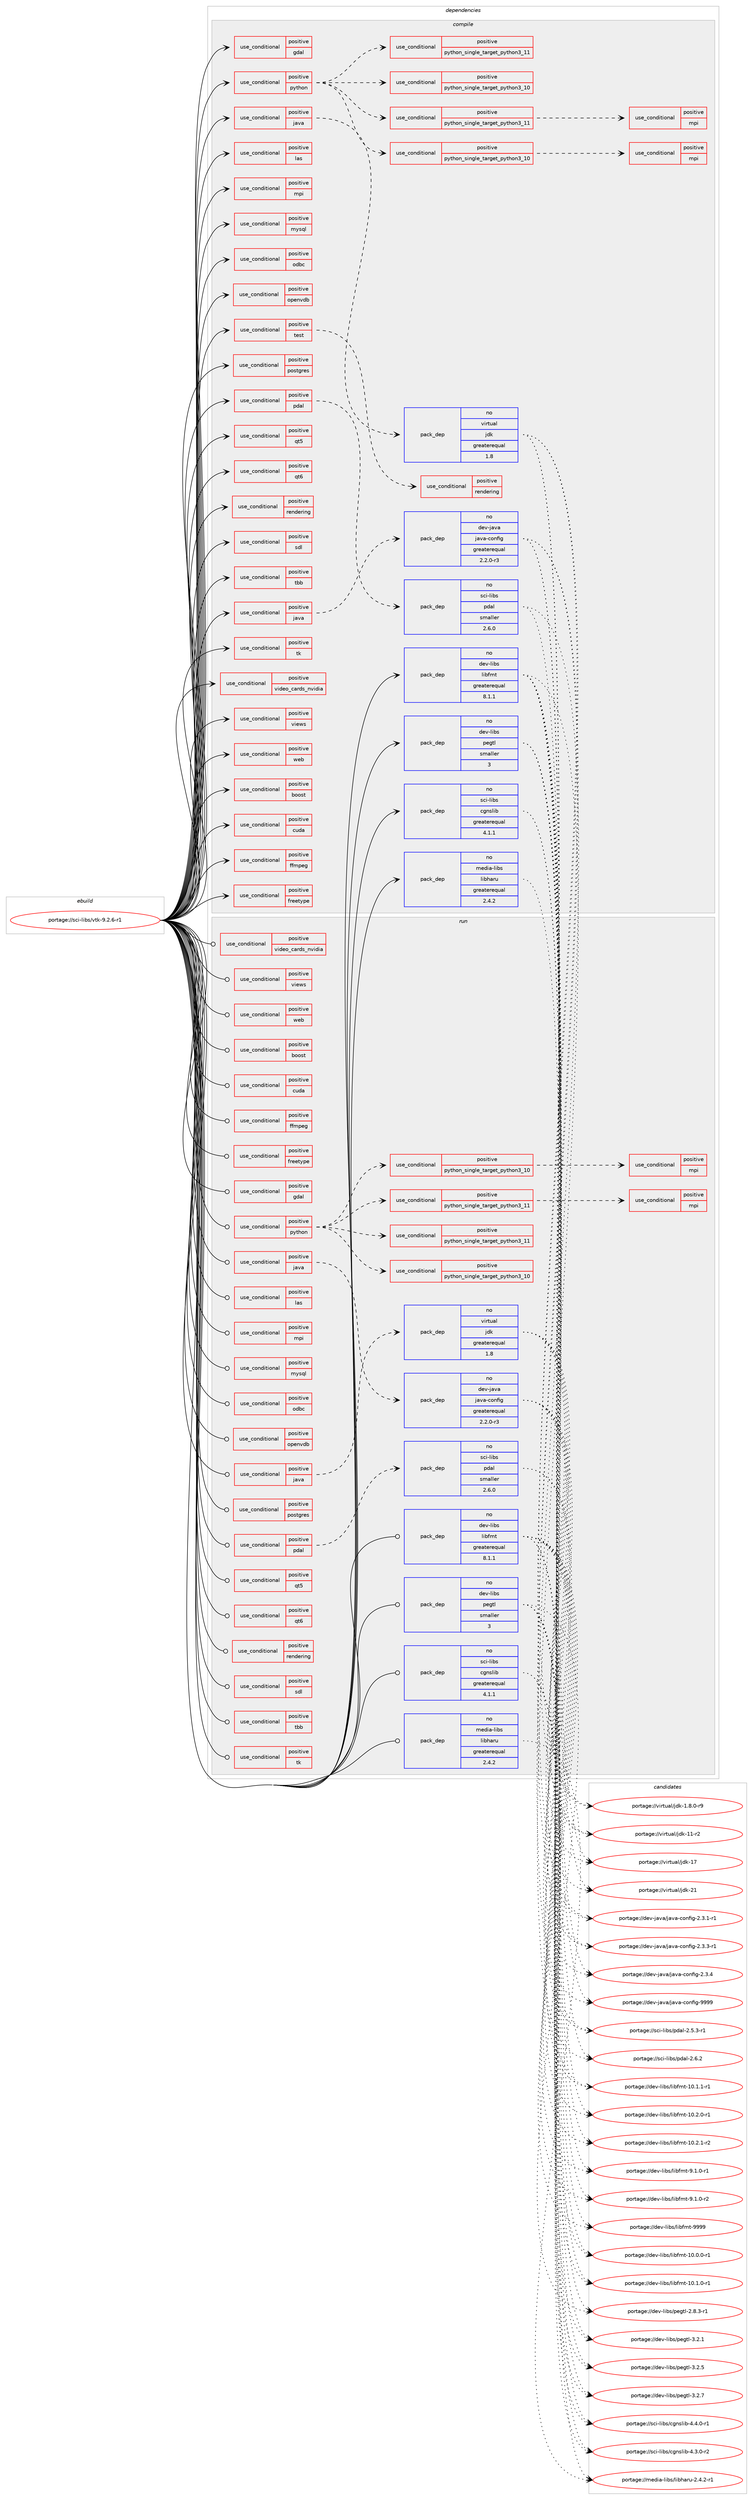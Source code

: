 digraph prolog {

# *************
# Graph options
# *************

newrank=true;
concentrate=true;
compound=true;
graph [rankdir=LR,fontname=Helvetica,fontsize=10,ranksep=1.5];#, ranksep=2.5, nodesep=0.2];
edge  [arrowhead=vee];
node  [fontname=Helvetica,fontsize=10];

# **********
# The ebuild
# **********

subgraph cluster_leftcol {
color=gray;
rank=same;
label=<<i>ebuild</i>>;
id [label="portage://sci-libs/vtk-9.2.6-r1", color=red, width=4, href="../sci-libs/vtk-9.2.6-r1.svg"];
}

# ****************
# The dependencies
# ****************

subgraph cluster_midcol {
color=gray;
label=<<i>dependencies</i>>;
subgraph cluster_compile {
fillcolor="#eeeeee";
style=filled;
label=<<i>compile</i>>;
subgraph cond105152 {
dependency203307 [label=<<TABLE BORDER="0" CELLBORDER="1" CELLSPACING="0" CELLPADDING="4"><TR><TD ROWSPAN="3" CELLPADDING="10">use_conditional</TD></TR><TR><TD>positive</TD></TR><TR><TD>boost</TD></TR></TABLE>>, shape=none, color=red];
# *** BEGIN UNKNOWN DEPENDENCY TYPE (TODO) ***
# dependency203307 -> package_dependency(portage://sci-libs/vtk-9.2.6-r1,install,no,dev-libs,boost,none,[,,],any_same_slot,[use(optenable(mpi),none)])
# *** END UNKNOWN DEPENDENCY TYPE (TODO) ***

}
id:e -> dependency203307:w [weight=20,style="solid",arrowhead="vee"];
subgraph cond105153 {
dependency203308 [label=<<TABLE BORDER="0" CELLBORDER="1" CELLSPACING="0" CELLPADDING="4"><TR><TD ROWSPAN="3" CELLPADDING="10">use_conditional</TD></TR><TR><TD>positive</TD></TR><TR><TD>cuda</TD></TR></TABLE>>, shape=none, color=red];
# *** BEGIN UNKNOWN DEPENDENCY TYPE (TODO) ***
# dependency203308 -> package_dependency(portage://sci-libs/vtk-9.2.6-r1,install,no,dev-util,nvidia-cuda-toolkit,none,[,,],any_same_slot,[])
# *** END UNKNOWN DEPENDENCY TYPE (TODO) ***

}
id:e -> dependency203308:w [weight=20,style="solid",arrowhead="vee"];
subgraph cond105154 {
dependency203309 [label=<<TABLE BORDER="0" CELLBORDER="1" CELLSPACING="0" CELLPADDING="4"><TR><TD ROWSPAN="3" CELLPADDING="10">use_conditional</TD></TR><TR><TD>positive</TD></TR><TR><TD>ffmpeg</TD></TR></TABLE>>, shape=none, color=red];
# *** BEGIN UNKNOWN DEPENDENCY TYPE (TODO) ***
# dependency203309 -> package_dependency(portage://sci-libs/vtk-9.2.6-r1,install,no,media-video,ffmpeg,none,[,,],any_same_slot,[])
# *** END UNKNOWN DEPENDENCY TYPE (TODO) ***

}
id:e -> dependency203309:w [weight=20,style="solid",arrowhead="vee"];
subgraph cond105155 {
dependency203310 [label=<<TABLE BORDER="0" CELLBORDER="1" CELLSPACING="0" CELLPADDING="4"><TR><TD ROWSPAN="3" CELLPADDING="10">use_conditional</TD></TR><TR><TD>positive</TD></TR><TR><TD>freetype</TD></TR></TABLE>>, shape=none, color=red];
# *** BEGIN UNKNOWN DEPENDENCY TYPE (TODO) ***
# dependency203310 -> package_dependency(portage://sci-libs/vtk-9.2.6-r1,install,no,media-libs,fontconfig,none,[,,],[],[])
# *** END UNKNOWN DEPENDENCY TYPE (TODO) ***

}
id:e -> dependency203310:w [weight=20,style="solid",arrowhead="vee"];
subgraph cond105156 {
dependency203311 [label=<<TABLE BORDER="0" CELLBORDER="1" CELLSPACING="0" CELLPADDING="4"><TR><TD ROWSPAN="3" CELLPADDING="10">use_conditional</TD></TR><TR><TD>positive</TD></TR><TR><TD>gdal</TD></TR></TABLE>>, shape=none, color=red];
# *** BEGIN UNKNOWN DEPENDENCY TYPE (TODO) ***
# dependency203311 -> package_dependency(portage://sci-libs/vtk-9.2.6-r1,install,no,sci-libs,gdal,none,[,,],any_same_slot,[])
# *** END UNKNOWN DEPENDENCY TYPE (TODO) ***

}
id:e -> dependency203311:w [weight=20,style="solid",arrowhead="vee"];
subgraph cond105157 {
dependency203312 [label=<<TABLE BORDER="0" CELLBORDER="1" CELLSPACING="0" CELLPADDING="4"><TR><TD ROWSPAN="3" CELLPADDING="10">use_conditional</TD></TR><TR><TD>positive</TD></TR><TR><TD>java</TD></TR></TABLE>>, shape=none, color=red];
subgraph pack95348 {
dependency203313 [label=<<TABLE BORDER="0" CELLBORDER="1" CELLSPACING="0" CELLPADDING="4" WIDTH="220"><TR><TD ROWSPAN="6" CELLPADDING="30">pack_dep</TD></TR><TR><TD WIDTH="110">no</TD></TR><TR><TD>dev-java</TD></TR><TR><TD>java-config</TD></TR><TR><TD>greaterequal</TD></TR><TR><TD>2.2.0-r3</TD></TR></TABLE>>, shape=none, color=blue];
}
dependency203312:e -> dependency203313:w [weight=20,style="dashed",arrowhead="vee"];
}
id:e -> dependency203312:w [weight=20,style="solid",arrowhead="vee"];
subgraph cond105158 {
dependency203314 [label=<<TABLE BORDER="0" CELLBORDER="1" CELLSPACING="0" CELLPADDING="4"><TR><TD ROWSPAN="3" CELLPADDING="10">use_conditional</TD></TR><TR><TD>positive</TD></TR><TR><TD>java</TD></TR></TABLE>>, shape=none, color=red];
subgraph pack95349 {
dependency203315 [label=<<TABLE BORDER="0" CELLBORDER="1" CELLSPACING="0" CELLPADDING="4" WIDTH="220"><TR><TD ROWSPAN="6" CELLPADDING="30">pack_dep</TD></TR><TR><TD WIDTH="110">no</TD></TR><TR><TD>virtual</TD></TR><TR><TD>jdk</TD></TR><TR><TD>greaterequal</TD></TR><TR><TD>1.8</TD></TR></TABLE>>, shape=none, color=blue];
}
dependency203314:e -> dependency203315:w [weight=20,style="dashed",arrowhead="vee"];
}
id:e -> dependency203314:w [weight=20,style="solid",arrowhead="vee"];
subgraph cond105159 {
dependency203316 [label=<<TABLE BORDER="0" CELLBORDER="1" CELLSPACING="0" CELLPADDING="4"><TR><TD ROWSPAN="3" CELLPADDING="10">use_conditional</TD></TR><TR><TD>positive</TD></TR><TR><TD>las</TD></TR></TABLE>>, shape=none, color=red];
# *** BEGIN UNKNOWN DEPENDENCY TYPE (TODO) ***
# dependency203316 -> package_dependency(portage://sci-libs/vtk-9.2.6-r1,install,no,sci-geosciences,liblas,none,[,,],[],[])
# *** END UNKNOWN DEPENDENCY TYPE (TODO) ***

}
id:e -> dependency203316:w [weight=20,style="solid",arrowhead="vee"];
subgraph cond105160 {
dependency203317 [label=<<TABLE BORDER="0" CELLBORDER="1" CELLSPACING="0" CELLPADDING="4"><TR><TD ROWSPAN="3" CELLPADDING="10">use_conditional</TD></TR><TR><TD>positive</TD></TR><TR><TD>mpi</TD></TR></TABLE>>, shape=none, color=red];
# *** BEGIN UNKNOWN DEPENDENCY TYPE (TODO) ***
# dependency203317 -> package_dependency(portage://sci-libs/vtk-9.2.6-r1,install,no,virtual,mpi,none,[,,],[],[use(enable(cxx),none),use(enable(romio),none)])
# *** END UNKNOWN DEPENDENCY TYPE (TODO) ***

}
id:e -> dependency203317:w [weight=20,style="solid",arrowhead="vee"];
subgraph cond105161 {
dependency203318 [label=<<TABLE BORDER="0" CELLBORDER="1" CELLSPACING="0" CELLPADDING="4"><TR><TD ROWSPAN="3" CELLPADDING="10">use_conditional</TD></TR><TR><TD>positive</TD></TR><TR><TD>mysql</TD></TR></TABLE>>, shape=none, color=red];
# *** BEGIN UNKNOWN DEPENDENCY TYPE (TODO) ***
# dependency203318 -> package_dependency(portage://sci-libs/vtk-9.2.6-r1,install,no,dev-db,mariadb-connector-c,none,[,,],[],[])
# *** END UNKNOWN DEPENDENCY TYPE (TODO) ***

}
id:e -> dependency203318:w [weight=20,style="solid",arrowhead="vee"];
subgraph cond105162 {
dependency203319 [label=<<TABLE BORDER="0" CELLBORDER="1" CELLSPACING="0" CELLPADDING="4"><TR><TD ROWSPAN="3" CELLPADDING="10">use_conditional</TD></TR><TR><TD>positive</TD></TR><TR><TD>odbc</TD></TR></TABLE>>, shape=none, color=red];
# *** BEGIN UNKNOWN DEPENDENCY TYPE (TODO) ***
# dependency203319 -> package_dependency(portage://sci-libs/vtk-9.2.6-r1,install,no,dev-db,unixODBC,none,[,,],[],[])
# *** END UNKNOWN DEPENDENCY TYPE (TODO) ***

}
id:e -> dependency203319:w [weight=20,style="solid",arrowhead="vee"];
subgraph cond105163 {
dependency203320 [label=<<TABLE BORDER="0" CELLBORDER="1" CELLSPACING="0" CELLPADDING="4"><TR><TD ROWSPAN="3" CELLPADDING="10">use_conditional</TD></TR><TR><TD>positive</TD></TR><TR><TD>openvdb</TD></TR></TABLE>>, shape=none, color=red];
# *** BEGIN UNKNOWN DEPENDENCY TYPE (TODO) ***
# dependency203320 -> package_dependency(portage://sci-libs/vtk-9.2.6-r1,install,no,media-gfx,openvdb,none,[,,],any_same_slot,[])
# *** END UNKNOWN DEPENDENCY TYPE (TODO) ***

}
id:e -> dependency203320:w [weight=20,style="solid",arrowhead="vee"];
subgraph cond105164 {
dependency203321 [label=<<TABLE BORDER="0" CELLBORDER="1" CELLSPACING="0" CELLPADDING="4"><TR><TD ROWSPAN="3" CELLPADDING="10">use_conditional</TD></TR><TR><TD>positive</TD></TR><TR><TD>pdal</TD></TR></TABLE>>, shape=none, color=red];
subgraph pack95350 {
dependency203322 [label=<<TABLE BORDER="0" CELLBORDER="1" CELLSPACING="0" CELLPADDING="4" WIDTH="220"><TR><TD ROWSPAN="6" CELLPADDING="30">pack_dep</TD></TR><TR><TD WIDTH="110">no</TD></TR><TR><TD>sci-libs</TD></TR><TR><TD>pdal</TD></TR><TR><TD>smaller</TD></TR><TR><TD>2.6.0</TD></TR></TABLE>>, shape=none, color=blue];
}
dependency203321:e -> dependency203322:w [weight=20,style="dashed",arrowhead="vee"];
}
id:e -> dependency203321:w [weight=20,style="solid",arrowhead="vee"];
subgraph cond105165 {
dependency203323 [label=<<TABLE BORDER="0" CELLBORDER="1" CELLSPACING="0" CELLPADDING="4"><TR><TD ROWSPAN="3" CELLPADDING="10">use_conditional</TD></TR><TR><TD>positive</TD></TR><TR><TD>postgres</TD></TR></TABLE>>, shape=none, color=red];
# *** BEGIN UNKNOWN DEPENDENCY TYPE (TODO) ***
# dependency203323 -> package_dependency(portage://sci-libs/vtk-9.2.6-r1,install,no,dev-db,postgresql,none,[,,],any_same_slot,[])
# *** END UNKNOWN DEPENDENCY TYPE (TODO) ***

}
id:e -> dependency203323:w [weight=20,style="solid",arrowhead="vee"];
subgraph cond105166 {
dependency203324 [label=<<TABLE BORDER="0" CELLBORDER="1" CELLSPACING="0" CELLPADDING="4"><TR><TD ROWSPAN="3" CELLPADDING="10">use_conditional</TD></TR><TR><TD>positive</TD></TR><TR><TD>python</TD></TR></TABLE>>, shape=none, color=red];
subgraph cond105167 {
dependency203325 [label=<<TABLE BORDER="0" CELLBORDER="1" CELLSPACING="0" CELLPADDING="4"><TR><TD ROWSPAN="3" CELLPADDING="10">use_conditional</TD></TR><TR><TD>positive</TD></TR><TR><TD>python_single_target_python3_10</TD></TR></TABLE>>, shape=none, color=red];
# *** BEGIN UNKNOWN DEPENDENCY TYPE (TODO) ***
# dependency203325 -> package_dependency(portage://sci-libs/vtk-9.2.6-r1,install,no,dev-lang,python,none,[,,],[slot(3.10)],[])
# *** END UNKNOWN DEPENDENCY TYPE (TODO) ***

}
dependency203324:e -> dependency203325:w [weight=20,style="dashed",arrowhead="vee"];
subgraph cond105168 {
dependency203326 [label=<<TABLE BORDER="0" CELLBORDER="1" CELLSPACING="0" CELLPADDING="4"><TR><TD ROWSPAN="3" CELLPADDING="10">use_conditional</TD></TR><TR><TD>positive</TD></TR><TR><TD>python_single_target_python3_11</TD></TR></TABLE>>, shape=none, color=red];
# *** BEGIN UNKNOWN DEPENDENCY TYPE (TODO) ***
# dependency203326 -> package_dependency(portage://sci-libs/vtk-9.2.6-r1,install,no,dev-lang,python,none,[,,],[slot(3.11)],[])
# *** END UNKNOWN DEPENDENCY TYPE (TODO) ***

}
dependency203324:e -> dependency203326:w [weight=20,style="dashed",arrowhead="vee"];
subgraph cond105169 {
dependency203327 [label=<<TABLE BORDER="0" CELLBORDER="1" CELLSPACING="0" CELLPADDING="4"><TR><TD ROWSPAN="3" CELLPADDING="10">use_conditional</TD></TR><TR><TD>positive</TD></TR><TR><TD>python_single_target_python3_10</TD></TR></TABLE>>, shape=none, color=red];
subgraph cond105170 {
dependency203328 [label=<<TABLE BORDER="0" CELLBORDER="1" CELLSPACING="0" CELLPADDING="4"><TR><TD ROWSPAN="3" CELLPADDING="10">use_conditional</TD></TR><TR><TD>positive</TD></TR><TR><TD>mpi</TD></TR></TABLE>>, shape=none, color=red];
# *** BEGIN UNKNOWN DEPENDENCY TYPE (TODO) ***
# dependency203328 -> package_dependency(portage://sci-libs/vtk-9.2.6-r1,install,no,dev-python,mpi4py,none,[,,],[],[use(enable(python_targets_python3_10),negative)])
# *** END UNKNOWN DEPENDENCY TYPE (TODO) ***

}
dependency203327:e -> dependency203328:w [weight=20,style="dashed",arrowhead="vee"];
}
dependency203324:e -> dependency203327:w [weight=20,style="dashed",arrowhead="vee"];
subgraph cond105171 {
dependency203329 [label=<<TABLE BORDER="0" CELLBORDER="1" CELLSPACING="0" CELLPADDING="4"><TR><TD ROWSPAN="3" CELLPADDING="10">use_conditional</TD></TR><TR><TD>positive</TD></TR><TR><TD>python_single_target_python3_11</TD></TR></TABLE>>, shape=none, color=red];
subgraph cond105172 {
dependency203330 [label=<<TABLE BORDER="0" CELLBORDER="1" CELLSPACING="0" CELLPADDING="4"><TR><TD ROWSPAN="3" CELLPADDING="10">use_conditional</TD></TR><TR><TD>positive</TD></TR><TR><TD>mpi</TD></TR></TABLE>>, shape=none, color=red];
# *** BEGIN UNKNOWN DEPENDENCY TYPE (TODO) ***
# dependency203330 -> package_dependency(portage://sci-libs/vtk-9.2.6-r1,install,no,dev-python,mpi4py,none,[,,],[],[use(enable(python_targets_python3_11),negative)])
# *** END UNKNOWN DEPENDENCY TYPE (TODO) ***

}
dependency203329:e -> dependency203330:w [weight=20,style="dashed",arrowhead="vee"];
}
dependency203324:e -> dependency203329:w [weight=20,style="dashed",arrowhead="vee"];
}
id:e -> dependency203324:w [weight=20,style="solid",arrowhead="vee"];
subgraph cond105173 {
dependency203331 [label=<<TABLE BORDER="0" CELLBORDER="1" CELLSPACING="0" CELLPADDING="4"><TR><TD ROWSPAN="3" CELLPADDING="10">use_conditional</TD></TR><TR><TD>positive</TD></TR><TR><TD>qt5</TD></TR></TABLE>>, shape=none, color=red];
# *** BEGIN UNKNOWN DEPENDENCY TYPE (TODO) ***
# dependency203331 -> package_dependency(portage://sci-libs/vtk-9.2.6-r1,install,no,dev-qt,qtcore,none,[,,],[slot(5)],[])
# *** END UNKNOWN DEPENDENCY TYPE (TODO) ***

# *** BEGIN UNKNOWN DEPENDENCY TYPE (TODO) ***
# dependency203331 -> package_dependency(portage://sci-libs/vtk-9.2.6-r1,install,no,dev-qt,qtopengl,none,[,,],[slot(5)],[])
# *** END UNKNOWN DEPENDENCY TYPE (TODO) ***

# *** BEGIN UNKNOWN DEPENDENCY TYPE (TODO) ***
# dependency203331 -> package_dependency(portage://sci-libs/vtk-9.2.6-r1,install,no,dev-qt,qtquickcontrols2,none,[,,],[slot(5)],[])
# *** END UNKNOWN DEPENDENCY TYPE (TODO) ***

# *** BEGIN UNKNOWN DEPENDENCY TYPE (TODO) ***
# dependency203331 -> package_dependency(portage://sci-libs/vtk-9.2.6-r1,install,no,dev-qt,qtsql,none,[,,],[slot(5)],[])
# *** END UNKNOWN DEPENDENCY TYPE (TODO) ***

# *** BEGIN UNKNOWN DEPENDENCY TYPE (TODO) ***
# dependency203331 -> package_dependency(portage://sci-libs/vtk-9.2.6-r1,install,no,dev-qt,qtwidgets,none,[,,],[slot(5)],[])
# *** END UNKNOWN DEPENDENCY TYPE (TODO) ***

}
id:e -> dependency203331:w [weight=20,style="solid",arrowhead="vee"];
subgraph cond105174 {
dependency203332 [label=<<TABLE BORDER="0" CELLBORDER="1" CELLSPACING="0" CELLPADDING="4"><TR><TD ROWSPAN="3" CELLPADDING="10">use_conditional</TD></TR><TR><TD>positive</TD></TR><TR><TD>qt6</TD></TR></TABLE>>, shape=none, color=red];
# *** BEGIN UNKNOWN DEPENDENCY TYPE (TODO) ***
# dependency203332 -> package_dependency(portage://sci-libs/vtk-9.2.6-r1,install,no,dev-qt,qtbase,none,[,,],[slot(6)],[use(enable(gui),none),use(enable(opengl),none),use(enable(sql),none),use(enable(widgets),none)])
# *** END UNKNOWN DEPENDENCY TYPE (TODO) ***

# *** BEGIN UNKNOWN DEPENDENCY TYPE (TODO) ***
# dependency203332 -> package_dependency(portage://sci-libs/vtk-9.2.6-r1,install,no,dev-qt,qtdeclarative,none,[,,],[slot(6)],[use(enable(opengl),none)])
# *** END UNKNOWN DEPENDENCY TYPE (TODO) ***

# *** BEGIN UNKNOWN DEPENDENCY TYPE (TODO) ***
# dependency203332 -> package_dependency(portage://sci-libs/vtk-9.2.6-r1,install,no,dev-qt,qtshadertools,none,[,,],[slot(6)],[])
# *** END UNKNOWN DEPENDENCY TYPE (TODO) ***

# *** BEGIN UNKNOWN DEPENDENCY TYPE (TODO) ***
# dependency203332 -> package_dependency(portage://sci-libs/vtk-9.2.6-r1,install,no,x11-libs,libxkbcommon,none,[,,],[],[])
# *** END UNKNOWN DEPENDENCY TYPE (TODO) ***

}
id:e -> dependency203332:w [weight=20,style="solid",arrowhead="vee"];
subgraph cond105175 {
dependency203333 [label=<<TABLE BORDER="0" CELLBORDER="1" CELLSPACING="0" CELLPADDING="4"><TR><TD ROWSPAN="3" CELLPADDING="10">use_conditional</TD></TR><TR><TD>positive</TD></TR><TR><TD>rendering</TD></TR></TABLE>>, shape=none, color=red];
# *** BEGIN UNKNOWN DEPENDENCY TYPE (TODO) ***
# dependency203333 -> package_dependency(portage://sci-libs/vtk-9.2.6-r1,install,no,media-libs,glew,none,[,,],any_same_slot,[])
# *** END UNKNOWN DEPENDENCY TYPE (TODO) ***

# *** BEGIN UNKNOWN DEPENDENCY TYPE (TODO) ***
# dependency203333 -> package_dependency(portage://sci-libs/vtk-9.2.6-r1,install,no,virtual,opengl,none,[,,],[],[])
# *** END UNKNOWN DEPENDENCY TYPE (TODO) ***

# *** BEGIN UNKNOWN DEPENDENCY TYPE (TODO) ***
# dependency203333 -> package_dependency(portage://sci-libs/vtk-9.2.6-r1,install,no,x11-libs,gl2ps,none,[,,],[],[])
# *** END UNKNOWN DEPENDENCY TYPE (TODO) ***

# *** BEGIN UNKNOWN DEPENDENCY TYPE (TODO) ***
# dependency203333 -> package_dependency(portage://sci-libs/vtk-9.2.6-r1,install,no,x11-libs,libICE,none,[,,],[],[])
# *** END UNKNOWN DEPENDENCY TYPE (TODO) ***

# *** BEGIN UNKNOWN DEPENDENCY TYPE (TODO) ***
# dependency203333 -> package_dependency(portage://sci-libs/vtk-9.2.6-r1,install,no,x11-libs,libXcursor,none,[,,],[],[])
# *** END UNKNOWN DEPENDENCY TYPE (TODO) ***

# *** BEGIN UNKNOWN DEPENDENCY TYPE (TODO) ***
# dependency203333 -> package_dependency(portage://sci-libs/vtk-9.2.6-r1,install,no,x11-libs,libXext,none,[,,],[],[])
# *** END UNKNOWN DEPENDENCY TYPE (TODO) ***

}
id:e -> dependency203333:w [weight=20,style="solid",arrowhead="vee"];
subgraph cond105176 {
dependency203334 [label=<<TABLE BORDER="0" CELLBORDER="1" CELLSPACING="0" CELLPADDING="4"><TR><TD ROWSPAN="3" CELLPADDING="10">use_conditional</TD></TR><TR><TD>positive</TD></TR><TR><TD>sdl</TD></TR></TABLE>>, shape=none, color=red];
# *** BEGIN UNKNOWN DEPENDENCY TYPE (TODO) ***
# dependency203334 -> package_dependency(portage://sci-libs/vtk-9.2.6-r1,install,no,media-libs,libsdl2,none,[,,],[],[])
# *** END UNKNOWN DEPENDENCY TYPE (TODO) ***

}
id:e -> dependency203334:w [weight=20,style="solid",arrowhead="vee"];
subgraph cond105177 {
dependency203335 [label=<<TABLE BORDER="0" CELLBORDER="1" CELLSPACING="0" CELLPADDING="4"><TR><TD ROWSPAN="3" CELLPADDING="10">use_conditional</TD></TR><TR><TD>positive</TD></TR><TR><TD>tbb</TD></TR></TABLE>>, shape=none, color=red];
# *** BEGIN UNKNOWN DEPENDENCY TYPE (TODO) ***
# dependency203335 -> package_dependency(portage://sci-libs/vtk-9.2.6-r1,install,no,dev-cpp,tbb,none,[,,],any_same_slot,[])
# *** END UNKNOWN DEPENDENCY TYPE (TODO) ***

}
id:e -> dependency203335:w [weight=20,style="solid",arrowhead="vee"];
subgraph cond105178 {
dependency203336 [label=<<TABLE BORDER="0" CELLBORDER="1" CELLSPACING="0" CELLPADDING="4"><TR><TD ROWSPAN="3" CELLPADDING="10">use_conditional</TD></TR><TR><TD>positive</TD></TR><TR><TD>test</TD></TR></TABLE>>, shape=none, color=red];
# *** BEGIN UNKNOWN DEPENDENCY TYPE (TODO) ***
# dependency203336 -> package_dependency(portage://sci-libs/vtk-9.2.6-r1,install,no,media-libs,glew,none,[,,],[],[])
# *** END UNKNOWN DEPENDENCY TYPE (TODO) ***

# *** BEGIN UNKNOWN DEPENDENCY TYPE (TODO) ***
# dependency203336 -> package_dependency(portage://sci-libs/vtk-9.2.6-r1,install,no,x11-libs,libXcursor,none,[,,],[],[])
# *** END UNKNOWN DEPENDENCY TYPE (TODO) ***

subgraph cond105179 {
dependency203337 [label=<<TABLE BORDER="0" CELLBORDER="1" CELLSPACING="0" CELLPADDING="4"><TR><TD ROWSPAN="3" CELLPADDING="10">use_conditional</TD></TR><TR><TD>positive</TD></TR><TR><TD>rendering</TD></TR></TABLE>>, shape=none, color=red];
# *** BEGIN UNKNOWN DEPENDENCY TYPE (TODO) ***
# dependency203337 -> package_dependency(portage://sci-libs/vtk-9.2.6-r1,install,no,media-libs,freeglut,none,[,,],[],[])
# *** END UNKNOWN DEPENDENCY TYPE (TODO) ***

}
dependency203336:e -> dependency203337:w [weight=20,style="dashed",arrowhead="vee"];
}
id:e -> dependency203336:w [weight=20,style="solid",arrowhead="vee"];
subgraph cond105180 {
dependency203338 [label=<<TABLE BORDER="0" CELLBORDER="1" CELLSPACING="0" CELLPADDING="4"><TR><TD ROWSPAN="3" CELLPADDING="10">use_conditional</TD></TR><TR><TD>positive</TD></TR><TR><TD>tk</TD></TR></TABLE>>, shape=none, color=red];
# *** BEGIN UNKNOWN DEPENDENCY TYPE (TODO) ***
# dependency203338 -> package_dependency(portage://sci-libs/vtk-9.2.6-r1,install,no,dev-lang,tk,none,[,,],any_same_slot,[])
# *** END UNKNOWN DEPENDENCY TYPE (TODO) ***

}
id:e -> dependency203338:w [weight=20,style="solid",arrowhead="vee"];
subgraph cond105181 {
dependency203339 [label=<<TABLE BORDER="0" CELLBORDER="1" CELLSPACING="0" CELLPADDING="4"><TR><TD ROWSPAN="3" CELLPADDING="10">use_conditional</TD></TR><TR><TD>positive</TD></TR><TR><TD>video_cards_nvidia</TD></TR></TABLE>>, shape=none, color=red];
# *** BEGIN UNKNOWN DEPENDENCY TYPE (TODO) ***
# dependency203339 -> package_dependency(portage://sci-libs/vtk-9.2.6-r1,install,no,x11-drivers,nvidia-drivers,none,[,,],[],[use(enable(tools),none),use(enable(static-libs),none)])
# *** END UNKNOWN DEPENDENCY TYPE (TODO) ***

}
id:e -> dependency203339:w [weight=20,style="solid",arrowhead="vee"];
subgraph cond105182 {
dependency203340 [label=<<TABLE BORDER="0" CELLBORDER="1" CELLSPACING="0" CELLPADDING="4"><TR><TD ROWSPAN="3" CELLPADDING="10">use_conditional</TD></TR><TR><TD>positive</TD></TR><TR><TD>views</TD></TR></TABLE>>, shape=none, color=red];
# *** BEGIN UNKNOWN DEPENDENCY TYPE (TODO) ***
# dependency203340 -> package_dependency(portage://sci-libs/vtk-9.2.6-r1,install,no,x11-libs,libICE,none,[,,],[],[])
# *** END UNKNOWN DEPENDENCY TYPE (TODO) ***

# *** BEGIN UNKNOWN DEPENDENCY TYPE (TODO) ***
# dependency203340 -> package_dependency(portage://sci-libs/vtk-9.2.6-r1,install,no,x11-libs,libXext,none,[,,],[],[])
# *** END UNKNOWN DEPENDENCY TYPE (TODO) ***

}
id:e -> dependency203340:w [weight=20,style="solid",arrowhead="vee"];
subgraph cond105183 {
dependency203341 [label=<<TABLE BORDER="0" CELLBORDER="1" CELLSPACING="0" CELLPADDING="4"><TR><TD ROWSPAN="3" CELLPADDING="10">use_conditional</TD></TR><TR><TD>positive</TD></TR><TR><TD>web</TD></TR></TABLE>>, shape=none, color=red];
# *** BEGIN UNKNOWN DEPENDENCY TYPE (TODO) ***
# dependency203341 -> package_dependency(portage://sci-libs/vtk-9.2.6-r1,install,no,app-admin,webapp-config,none,[,,],[],[])
# *** END UNKNOWN DEPENDENCY TYPE (TODO) ***

}
id:e -> dependency203341:w [weight=20,style="solid",arrowhead="vee"];
# *** BEGIN UNKNOWN DEPENDENCY TYPE (TODO) ***
# id -> package_dependency(portage://sci-libs/vtk-9.2.6-r1,install,no,app-arch,lz4,none,[,,],any_same_slot,[])
# *** END UNKNOWN DEPENDENCY TYPE (TODO) ***

# *** BEGIN UNKNOWN DEPENDENCY TYPE (TODO) ***
# id -> package_dependency(portage://sci-libs/vtk-9.2.6-r1,install,no,app-arch,xz-utils,none,[,,],[],[])
# *** END UNKNOWN DEPENDENCY TYPE (TODO) ***

# *** BEGIN UNKNOWN DEPENDENCY TYPE (TODO) ***
# id -> package_dependency(portage://sci-libs/vtk-9.2.6-r1,install,no,dev-cpp,eigen,none,[,,],[],[])
# *** END UNKNOWN DEPENDENCY TYPE (TODO) ***

# *** BEGIN UNKNOWN DEPENDENCY TYPE (TODO) ***
# id -> package_dependency(portage://sci-libs/vtk-9.2.6-r1,install,no,dev-cpp,nlohmann_json,none,[,,],[],[])
# *** END UNKNOWN DEPENDENCY TYPE (TODO) ***

# *** BEGIN UNKNOWN DEPENDENCY TYPE (TODO) ***
# id -> package_dependency(portage://sci-libs/vtk-9.2.6-r1,install,no,dev-db,sqlite,none,[,,],[slot(3)],[])
# *** END UNKNOWN DEPENDENCY TYPE (TODO) ***

# *** BEGIN UNKNOWN DEPENDENCY TYPE (TODO) ***
# id -> package_dependency(portage://sci-libs/vtk-9.2.6-r1,install,no,dev-libs,double-conversion,none,[,,],any_same_slot,[])
# *** END UNKNOWN DEPENDENCY TYPE (TODO) ***

# *** BEGIN UNKNOWN DEPENDENCY TYPE (TODO) ***
# id -> package_dependency(portage://sci-libs/vtk-9.2.6-r1,install,no,dev-libs,expat,none,[,,],[],[])
# *** END UNKNOWN DEPENDENCY TYPE (TODO) ***

# *** BEGIN UNKNOWN DEPENDENCY TYPE (TODO) ***
# id -> package_dependency(portage://sci-libs/vtk-9.2.6-r1,install,no,dev-libs,icu,none,[,,],any_same_slot,[])
# *** END UNKNOWN DEPENDENCY TYPE (TODO) ***

# *** BEGIN UNKNOWN DEPENDENCY TYPE (TODO) ***
# id -> package_dependency(portage://sci-libs/vtk-9.2.6-r1,install,no,dev-libs,jsoncpp,none,[,,],any_same_slot,[])
# *** END UNKNOWN DEPENDENCY TYPE (TODO) ***

subgraph pack95351 {
dependency203342 [label=<<TABLE BORDER="0" CELLBORDER="1" CELLSPACING="0" CELLPADDING="4" WIDTH="220"><TR><TD ROWSPAN="6" CELLPADDING="30">pack_dep</TD></TR><TR><TD WIDTH="110">no</TD></TR><TR><TD>dev-libs</TD></TR><TR><TD>libfmt</TD></TR><TR><TD>greaterequal</TD></TR><TR><TD>8.1.1</TD></TR></TABLE>>, shape=none, color=blue];
}
id:e -> dependency203342:w [weight=20,style="solid",arrowhead="vee"];
# *** BEGIN UNKNOWN DEPENDENCY TYPE (TODO) ***
# id -> package_dependency(portage://sci-libs/vtk-9.2.6-r1,install,no,dev-libs,libxml2,none,[,,],[slot(2)],[])
# *** END UNKNOWN DEPENDENCY TYPE (TODO) ***

# *** BEGIN UNKNOWN DEPENDENCY TYPE (TODO) ***
# id -> package_dependency(portage://sci-libs/vtk-9.2.6-r1,install,no,dev-libs,libzip,none,[,,],any_same_slot,[])
# *** END UNKNOWN DEPENDENCY TYPE (TODO) ***

subgraph pack95352 {
dependency203343 [label=<<TABLE BORDER="0" CELLBORDER="1" CELLSPACING="0" CELLPADDING="4" WIDTH="220"><TR><TD ROWSPAN="6" CELLPADDING="30">pack_dep</TD></TR><TR><TD WIDTH="110">no</TD></TR><TR><TD>dev-libs</TD></TR><TR><TD>pegtl</TD></TR><TR><TD>smaller</TD></TR><TR><TD>3</TD></TR></TABLE>>, shape=none, color=blue];
}
id:e -> dependency203343:w [weight=20,style="solid",arrowhead="vee"];
# *** BEGIN UNKNOWN DEPENDENCY TYPE (TODO) ***
# id -> package_dependency(portage://sci-libs/vtk-9.2.6-r1,install,no,dev-libs,pugixml,none,[,,],[],[])
# *** END UNKNOWN DEPENDENCY TYPE (TODO) ***

# *** BEGIN UNKNOWN DEPENDENCY TYPE (TODO) ***
# id -> package_dependency(portage://sci-libs/vtk-9.2.6-r1,install,no,dev-libs,utfcpp,none,[,,],[],[])
# *** END UNKNOWN DEPENDENCY TYPE (TODO) ***

# *** BEGIN UNKNOWN DEPENDENCY TYPE (TODO) ***
# id -> package_dependency(portage://sci-libs/vtk-9.2.6-r1,install,no,media-libs,freetype,none,[,,],[],[])
# *** END UNKNOWN DEPENDENCY TYPE (TODO) ***

subgraph pack95353 {
dependency203344 [label=<<TABLE BORDER="0" CELLBORDER="1" CELLSPACING="0" CELLPADDING="4" WIDTH="220"><TR><TD ROWSPAN="6" CELLPADDING="30">pack_dep</TD></TR><TR><TD WIDTH="110">no</TD></TR><TR><TD>media-libs</TD></TR><TR><TD>libharu</TD></TR><TR><TD>greaterequal</TD></TR><TR><TD>2.4.2</TD></TR></TABLE>>, shape=none, color=blue];
}
id:e -> dependency203344:w [weight=20,style="solid",arrowhead="vee"];
# *** BEGIN UNKNOWN DEPENDENCY TYPE (TODO) ***
# id -> package_dependency(portage://sci-libs/vtk-9.2.6-r1,install,no,media-libs,libjpeg-turbo,none,[,,],[],[])
# *** END UNKNOWN DEPENDENCY TYPE (TODO) ***

# *** BEGIN UNKNOWN DEPENDENCY TYPE (TODO) ***
# id -> package_dependency(portage://sci-libs/vtk-9.2.6-r1,install,no,media-libs,libogg,none,[,,],[],[])
# *** END UNKNOWN DEPENDENCY TYPE (TODO) ***

# *** BEGIN UNKNOWN DEPENDENCY TYPE (TODO) ***
# id -> package_dependency(portage://sci-libs/vtk-9.2.6-r1,install,no,media-libs,libpng,none,[,,],any_same_slot,[])
# *** END UNKNOWN DEPENDENCY TYPE (TODO) ***

# *** BEGIN UNKNOWN DEPENDENCY TYPE (TODO) ***
# id -> package_dependency(portage://sci-libs/vtk-9.2.6-r1,install,no,media-libs,libtheora,none,[,,],[],[])
# *** END UNKNOWN DEPENDENCY TYPE (TODO) ***

# *** BEGIN UNKNOWN DEPENDENCY TYPE (TODO) ***
# id -> package_dependency(portage://sci-libs/vtk-9.2.6-r1,install,no,media-libs,tiff,none,[,,],any_same_slot,[])
# *** END UNKNOWN DEPENDENCY TYPE (TODO) ***

subgraph pack95354 {
dependency203345 [label=<<TABLE BORDER="0" CELLBORDER="1" CELLSPACING="0" CELLPADDING="4" WIDTH="220"><TR><TD ROWSPAN="6" CELLPADDING="30">pack_dep</TD></TR><TR><TD WIDTH="110">no</TD></TR><TR><TD>sci-libs</TD></TR><TR><TD>cgnslib</TD></TR><TR><TD>greaterequal</TD></TR><TR><TD>4.1.1</TD></TR></TABLE>>, shape=none, color=blue];
}
id:e -> dependency203345:w [weight=20,style="solid",arrowhead="vee"];
# *** BEGIN UNKNOWN DEPENDENCY TYPE (TODO) ***
# id -> package_dependency(portage://sci-libs/vtk-9.2.6-r1,install,no,sci-libs,hdf5,none,[,,],any_same_slot,[use(equal(mpi),none)])
# *** END UNKNOWN DEPENDENCY TYPE (TODO) ***

# *** BEGIN UNKNOWN DEPENDENCY TYPE (TODO) ***
# id -> package_dependency(portage://sci-libs/vtk-9.2.6-r1,install,no,sci-libs,netcdf,none,[,,],any_same_slot,[use(equal(mpi),none)])
# *** END UNKNOWN DEPENDENCY TYPE (TODO) ***

# *** BEGIN UNKNOWN DEPENDENCY TYPE (TODO) ***
# id -> package_dependency(portage://sci-libs/vtk-9.2.6-r1,install,no,sci-libs,proj,none,[,,],any_same_slot,[])
# *** END UNKNOWN DEPENDENCY TYPE (TODO) ***

# *** BEGIN UNKNOWN DEPENDENCY TYPE (TODO) ***
# id -> package_dependency(portage://sci-libs/vtk-9.2.6-r1,install,no,sys-libs,zlib,none,[,,],[],[])
# *** END UNKNOWN DEPENDENCY TYPE (TODO) ***

}
subgraph cluster_compileandrun {
fillcolor="#eeeeee";
style=filled;
label=<<i>compile and run</i>>;
}
subgraph cluster_run {
fillcolor="#eeeeee";
style=filled;
label=<<i>run</i>>;
subgraph cond105184 {
dependency203346 [label=<<TABLE BORDER="0" CELLBORDER="1" CELLSPACING="0" CELLPADDING="4"><TR><TD ROWSPAN="3" CELLPADDING="10">use_conditional</TD></TR><TR><TD>positive</TD></TR><TR><TD>boost</TD></TR></TABLE>>, shape=none, color=red];
# *** BEGIN UNKNOWN DEPENDENCY TYPE (TODO) ***
# dependency203346 -> package_dependency(portage://sci-libs/vtk-9.2.6-r1,run,no,dev-libs,boost,none,[,,],any_same_slot,[use(optenable(mpi),none)])
# *** END UNKNOWN DEPENDENCY TYPE (TODO) ***

}
id:e -> dependency203346:w [weight=20,style="solid",arrowhead="odot"];
subgraph cond105185 {
dependency203347 [label=<<TABLE BORDER="0" CELLBORDER="1" CELLSPACING="0" CELLPADDING="4"><TR><TD ROWSPAN="3" CELLPADDING="10">use_conditional</TD></TR><TR><TD>positive</TD></TR><TR><TD>cuda</TD></TR></TABLE>>, shape=none, color=red];
# *** BEGIN UNKNOWN DEPENDENCY TYPE (TODO) ***
# dependency203347 -> package_dependency(portage://sci-libs/vtk-9.2.6-r1,run,no,dev-util,nvidia-cuda-toolkit,none,[,,],any_same_slot,[])
# *** END UNKNOWN DEPENDENCY TYPE (TODO) ***

}
id:e -> dependency203347:w [weight=20,style="solid",arrowhead="odot"];
subgraph cond105186 {
dependency203348 [label=<<TABLE BORDER="0" CELLBORDER="1" CELLSPACING="0" CELLPADDING="4"><TR><TD ROWSPAN="3" CELLPADDING="10">use_conditional</TD></TR><TR><TD>positive</TD></TR><TR><TD>ffmpeg</TD></TR></TABLE>>, shape=none, color=red];
# *** BEGIN UNKNOWN DEPENDENCY TYPE (TODO) ***
# dependency203348 -> package_dependency(portage://sci-libs/vtk-9.2.6-r1,run,no,media-video,ffmpeg,none,[,,],any_same_slot,[])
# *** END UNKNOWN DEPENDENCY TYPE (TODO) ***

}
id:e -> dependency203348:w [weight=20,style="solid",arrowhead="odot"];
subgraph cond105187 {
dependency203349 [label=<<TABLE BORDER="0" CELLBORDER="1" CELLSPACING="0" CELLPADDING="4"><TR><TD ROWSPAN="3" CELLPADDING="10">use_conditional</TD></TR><TR><TD>positive</TD></TR><TR><TD>freetype</TD></TR></TABLE>>, shape=none, color=red];
# *** BEGIN UNKNOWN DEPENDENCY TYPE (TODO) ***
# dependency203349 -> package_dependency(portage://sci-libs/vtk-9.2.6-r1,run,no,media-libs,fontconfig,none,[,,],[],[])
# *** END UNKNOWN DEPENDENCY TYPE (TODO) ***

}
id:e -> dependency203349:w [weight=20,style="solid",arrowhead="odot"];
subgraph cond105188 {
dependency203350 [label=<<TABLE BORDER="0" CELLBORDER="1" CELLSPACING="0" CELLPADDING="4"><TR><TD ROWSPAN="3" CELLPADDING="10">use_conditional</TD></TR><TR><TD>positive</TD></TR><TR><TD>gdal</TD></TR></TABLE>>, shape=none, color=red];
# *** BEGIN UNKNOWN DEPENDENCY TYPE (TODO) ***
# dependency203350 -> package_dependency(portage://sci-libs/vtk-9.2.6-r1,run,no,sci-libs,gdal,none,[,,],any_same_slot,[])
# *** END UNKNOWN DEPENDENCY TYPE (TODO) ***

}
id:e -> dependency203350:w [weight=20,style="solid",arrowhead="odot"];
subgraph cond105189 {
dependency203351 [label=<<TABLE BORDER="0" CELLBORDER="1" CELLSPACING="0" CELLPADDING="4"><TR><TD ROWSPAN="3" CELLPADDING="10">use_conditional</TD></TR><TR><TD>positive</TD></TR><TR><TD>java</TD></TR></TABLE>>, shape=none, color=red];
subgraph pack95355 {
dependency203352 [label=<<TABLE BORDER="0" CELLBORDER="1" CELLSPACING="0" CELLPADDING="4" WIDTH="220"><TR><TD ROWSPAN="6" CELLPADDING="30">pack_dep</TD></TR><TR><TD WIDTH="110">no</TD></TR><TR><TD>dev-java</TD></TR><TR><TD>java-config</TD></TR><TR><TD>greaterequal</TD></TR><TR><TD>2.2.0-r3</TD></TR></TABLE>>, shape=none, color=blue];
}
dependency203351:e -> dependency203352:w [weight=20,style="dashed",arrowhead="vee"];
}
id:e -> dependency203351:w [weight=20,style="solid",arrowhead="odot"];
subgraph cond105190 {
dependency203353 [label=<<TABLE BORDER="0" CELLBORDER="1" CELLSPACING="0" CELLPADDING="4"><TR><TD ROWSPAN="3" CELLPADDING="10">use_conditional</TD></TR><TR><TD>positive</TD></TR><TR><TD>java</TD></TR></TABLE>>, shape=none, color=red];
subgraph pack95356 {
dependency203354 [label=<<TABLE BORDER="0" CELLBORDER="1" CELLSPACING="0" CELLPADDING="4" WIDTH="220"><TR><TD ROWSPAN="6" CELLPADDING="30">pack_dep</TD></TR><TR><TD WIDTH="110">no</TD></TR><TR><TD>virtual</TD></TR><TR><TD>jdk</TD></TR><TR><TD>greaterequal</TD></TR><TR><TD>1.8</TD></TR></TABLE>>, shape=none, color=blue];
}
dependency203353:e -> dependency203354:w [weight=20,style="dashed",arrowhead="vee"];
}
id:e -> dependency203353:w [weight=20,style="solid",arrowhead="odot"];
subgraph cond105191 {
dependency203355 [label=<<TABLE BORDER="0" CELLBORDER="1" CELLSPACING="0" CELLPADDING="4"><TR><TD ROWSPAN="3" CELLPADDING="10">use_conditional</TD></TR><TR><TD>positive</TD></TR><TR><TD>las</TD></TR></TABLE>>, shape=none, color=red];
# *** BEGIN UNKNOWN DEPENDENCY TYPE (TODO) ***
# dependency203355 -> package_dependency(portage://sci-libs/vtk-9.2.6-r1,run,no,sci-geosciences,liblas,none,[,,],[],[])
# *** END UNKNOWN DEPENDENCY TYPE (TODO) ***

}
id:e -> dependency203355:w [weight=20,style="solid",arrowhead="odot"];
subgraph cond105192 {
dependency203356 [label=<<TABLE BORDER="0" CELLBORDER="1" CELLSPACING="0" CELLPADDING="4"><TR><TD ROWSPAN="3" CELLPADDING="10">use_conditional</TD></TR><TR><TD>positive</TD></TR><TR><TD>mpi</TD></TR></TABLE>>, shape=none, color=red];
# *** BEGIN UNKNOWN DEPENDENCY TYPE (TODO) ***
# dependency203356 -> package_dependency(portage://sci-libs/vtk-9.2.6-r1,run,no,virtual,mpi,none,[,,],[],[use(enable(cxx),none),use(enable(romio),none)])
# *** END UNKNOWN DEPENDENCY TYPE (TODO) ***

}
id:e -> dependency203356:w [weight=20,style="solid",arrowhead="odot"];
subgraph cond105193 {
dependency203357 [label=<<TABLE BORDER="0" CELLBORDER="1" CELLSPACING="0" CELLPADDING="4"><TR><TD ROWSPAN="3" CELLPADDING="10">use_conditional</TD></TR><TR><TD>positive</TD></TR><TR><TD>mysql</TD></TR></TABLE>>, shape=none, color=red];
# *** BEGIN UNKNOWN DEPENDENCY TYPE (TODO) ***
# dependency203357 -> package_dependency(portage://sci-libs/vtk-9.2.6-r1,run,no,dev-db,mariadb-connector-c,none,[,,],[],[])
# *** END UNKNOWN DEPENDENCY TYPE (TODO) ***

}
id:e -> dependency203357:w [weight=20,style="solid",arrowhead="odot"];
subgraph cond105194 {
dependency203358 [label=<<TABLE BORDER="0" CELLBORDER="1" CELLSPACING="0" CELLPADDING="4"><TR><TD ROWSPAN="3" CELLPADDING="10">use_conditional</TD></TR><TR><TD>positive</TD></TR><TR><TD>odbc</TD></TR></TABLE>>, shape=none, color=red];
# *** BEGIN UNKNOWN DEPENDENCY TYPE (TODO) ***
# dependency203358 -> package_dependency(portage://sci-libs/vtk-9.2.6-r1,run,no,dev-db,unixODBC,none,[,,],[],[])
# *** END UNKNOWN DEPENDENCY TYPE (TODO) ***

}
id:e -> dependency203358:w [weight=20,style="solid",arrowhead="odot"];
subgraph cond105195 {
dependency203359 [label=<<TABLE BORDER="0" CELLBORDER="1" CELLSPACING="0" CELLPADDING="4"><TR><TD ROWSPAN="3" CELLPADDING="10">use_conditional</TD></TR><TR><TD>positive</TD></TR><TR><TD>openvdb</TD></TR></TABLE>>, shape=none, color=red];
# *** BEGIN UNKNOWN DEPENDENCY TYPE (TODO) ***
# dependency203359 -> package_dependency(portage://sci-libs/vtk-9.2.6-r1,run,no,media-gfx,openvdb,none,[,,],any_same_slot,[])
# *** END UNKNOWN DEPENDENCY TYPE (TODO) ***

}
id:e -> dependency203359:w [weight=20,style="solid",arrowhead="odot"];
subgraph cond105196 {
dependency203360 [label=<<TABLE BORDER="0" CELLBORDER="1" CELLSPACING="0" CELLPADDING="4"><TR><TD ROWSPAN="3" CELLPADDING="10">use_conditional</TD></TR><TR><TD>positive</TD></TR><TR><TD>pdal</TD></TR></TABLE>>, shape=none, color=red];
subgraph pack95357 {
dependency203361 [label=<<TABLE BORDER="0" CELLBORDER="1" CELLSPACING="0" CELLPADDING="4" WIDTH="220"><TR><TD ROWSPAN="6" CELLPADDING="30">pack_dep</TD></TR><TR><TD WIDTH="110">no</TD></TR><TR><TD>sci-libs</TD></TR><TR><TD>pdal</TD></TR><TR><TD>smaller</TD></TR><TR><TD>2.6.0</TD></TR></TABLE>>, shape=none, color=blue];
}
dependency203360:e -> dependency203361:w [weight=20,style="dashed",arrowhead="vee"];
}
id:e -> dependency203360:w [weight=20,style="solid",arrowhead="odot"];
subgraph cond105197 {
dependency203362 [label=<<TABLE BORDER="0" CELLBORDER="1" CELLSPACING="0" CELLPADDING="4"><TR><TD ROWSPAN="3" CELLPADDING="10">use_conditional</TD></TR><TR><TD>positive</TD></TR><TR><TD>postgres</TD></TR></TABLE>>, shape=none, color=red];
# *** BEGIN UNKNOWN DEPENDENCY TYPE (TODO) ***
# dependency203362 -> package_dependency(portage://sci-libs/vtk-9.2.6-r1,run,no,dev-db,postgresql,none,[,,],any_same_slot,[])
# *** END UNKNOWN DEPENDENCY TYPE (TODO) ***

}
id:e -> dependency203362:w [weight=20,style="solid",arrowhead="odot"];
subgraph cond105198 {
dependency203363 [label=<<TABLE BORDER="0" CELLBORDER="1" CELLSPACING="0" CELLPADDING="4"><TR><TD ROWSPAN="3" CELLPADDING="10">use_conditional</TD></TR><TR><TD>positive</TD></TR><TR><TD>python</TD></TR></TABLE>>, shape=none, color=red];
subgraph cond105199 {
dependency203364 [label=<<TABLE BORDER="0" CELLBORDER="1" CELLSPACING="0" CELLPADDING="4"><TR><TD ROWSPAN="3" CELLPADDING="10">use_conditional</TD></TR><TR><TD>positive</TD></TR><TR><TD>python_single_target_python3_10</TD></TR></TABLE>>, shape=none, color=red];
# *** BEGIN UNKNOWN DEPENDENCY TYPE (TODO) ***
# dependency203364 -> package_dependency(portage://sci-libs/vtk-9.2.6-r1,run,no,dev-lang,python,none,[,,],[slot(3.10)],[])
# *** END UNKNOWN DEPENDENCY TYPE (TODO) ***

}
dependency203363:e -> dependency203364:w [weight=20,style="dashed",arrowhead="vee"];
subgraph cond105200 {
dependency203365 [label=<<TABLE BORDER="0" CELLBORDER="1" CELLSPACING="0" CELLPADDING="4"><TR><TD ROWSPAN="3" CELLPADDING="10">use_conditional</TD></TR><TR><TD>positive</TD></TR><TR><TD>python_single_target_python3_11</TD></TR></TABLE>>, shape=none, color=red];
# *** BEGIN UNKNOWN DEPENDENCY TYPE (TODO) ***
# dependency203365 -> package_dependency(portage://sci-libs/vtk-9.2.6-r1,run,no,dev-lang,python,none,[,,],[slot(3.11)],[])
# *** END UNKNOWN DEPENDENCY TYPE (TODO) ***

}
dependency203363:e -> dependency203365:w [weight=20,style="dashed",arrowhead="vee"];
subgraph cond105201 {
dependency203366 [label=<<TABLE BORDER="0" CELLBORDER="1" CELLSPACING="0" CELLPADDING="4"><TR><TD ROWSPAN="3" CELLPADDING="10">use_conditional</TD></TR><TR><TD>positive</TD></TR><TR><TD>python_single_target_python3_10</TD></TR></TABLE>>, shape=none, color=red];
subgraph cond105202 {
dependency203367 [label=<<TABLE BORDER="0" CELLBORDER="1" CELLSPACING="0" CELLPADDING="4"><TR><TD ROWSPAN="3" CELLPADDING="10">use_conditional</TD></TR><TR><TD>positive</TD></TR><TR><TD>mpi</TD></TR></TABLE>>, shape=none, color=red];
# *** BEGIN UNKNOWN DEPENDENCY TYPE (TODO) ***
# dependency203367 -> package_dependency(portage://sci-libs/vtk-9.2.6-r1,run,no,dev-python,mpi4py,none,[,,],[],[use(enable(python_targets_python3_10),negative)])
# *** END UNKNOWN DEPENDENCY TYPE (TODO) ***

}
dependency203366:e -> dependency203367:w [weight=20,style="dashed",arrowhead="vee"];
}
dependency203363:e -> dependency203366:w [weight=20,style="dashed",arrowhead="vee"];
subgraph cond105203 {
dependency203368 [label=<<TABLE BORDER="0" CELLBORDER="1" CELLSPACING="0" CELLPADDING="4"><TR><TD ROWSPAN="3" CELLPADDING="10">use_conditional</TD></TR><TR><TD>positive</TD></TR><TR><TD>python_single_target_python3_11</TD></TR></TABLE>>, shape=none, color=red];
subgraph cond105204 {
dependency203369 [label=<<TABLE BORDER="0" CELLBORDER="1" CELLSPACING="0" CELLPADDING="4"><TR><TD ROWSPAN="3" CELLPADDING="10">use_conditional</TD></TR><TR><TD>positive</TD></TR><TR><TD>mpi</TD></TR></TABLE>>, shape=none, color=red];
# *** BEGIN UNKNOWN DEPENDENCY TYPE (TODO) ***
# dependency203369 -> package_dependency(portage://sci-libs/vtk-9.2.6-r1,run,no,dev-python,mpi4py,none,[,,],[],[use(enable(python_targets_python3_11),negative)])
# *** END UNKNOWN DEPENDENCY TYPE (TODO) ***

}
dependency203368:e -> dependency203369:w [weight=20,style="dashed",arrowhead="vee"];
}
dependency203363:e -> dependency203368:w [weight=20,style="dashed",arrowhead="vee"];
}
id:e -> dependency203363:w [weight=20,style="solid",arrowhead="odot"];
subgraph cond105205 {
dependency203370 [label=<<TABLE BORDER="0" CELLBORDER="1" CELLSPACING="0" CELLPADDING="4"><TR><TD ROWSPAN="3" CELLPADDING="10">use_conditional</TD></TR><TR><TD>positive</TD></TR><TR><TD>qt5</TD></TR></TABLE>>, shape=none, color=red];
# *** BEGIN UNKNOWN DEPENDENCY TYPE (TODO) ***
# dependency203370 -> package_dependency(portage://sci-libs/vtk-9.2.6-r1,run,no,dev-qt,qtcore,none,[,,],[slot(5)],[])
# *** END UNKNOWN DEPENDENCY TYPE (TODO) ***

# *** BEGIN UNKNOWN DEPENDENCY TYPE (TODO) ***
# dependency203370 -> package_dependency(portage://sci-libs/vtk-9.2.6-r1,run,no,dev-qt,qtopengl,none,[,,],[slot(5)],[])
# *** END UNKNOWN DEPENDENCY TYPE (TODO) ***

# *** BEGIN UNKNOWN DEPENDENCY TYPE (TODO) ***
# dependency203370 -> package_dependency(portage://sci-libs/vtk-9.2.6-r1,run,no,dev-qt,qtquickcontrols2,none,[,,],[slot(5)],[])
# *** END UNKNOWN DEPENDENCY TYPE (TODO) ***

# *** BEGIN UNKNOWN DEPENDENCY TYPE (TODO) ***
# dependency203370 -> package_dependency(portage://sci-libs/vtk-9.2.6-r1,run,no,dev-qt,qtsql,none,[,,],[slot(5)],[])
# *** END UNKNOWN DEPENDENCY TYPE (TODO) ***

# *** BEGIN UNKNOWN DEPENDENCY TYPE (TODO) ***
# dependency203370 -> package_dependency(portage://sci-libs/vtk-9.2.6-r1,run,no,dev-qt,qtwidgets,none,[,,],[slot(5)],[])
# *** END UNKNOWN DEPENDENCY TYPE (TODO) ***

}
id:e -> dependency203370:w [weight=20,style="solid",arrowhead="odot"];
subgraph cond105206 {
dependency203371 [label=<<TABLE BORDER="0" CELLBORDER="1" CELLSPACING="0" CELLPADDING="4"><TR><TD ROWSPAN="3" CELLPADDING="10">use_conditional</TD></TR><TR><TD>positive</TD></TR><TR><TD>qt6</TD></TR></TABLE>>, shape=none, color=red];
# *** BEGIN UNKNOWN DEPENDENCY TYPE (TODO) ***
# dependency203371 -> package_dependency(portage://sci-libs/vtk-9.2.6-r1,run,no,dev-qt,qtbase,none,[,,],[slot(6)],[use(enable(gui),none),use(enable(opengl),none),use(enable(sql),none),use(enable(widgets),none)])
# *** END UNKNOWN DEPENDENCY TYPE (TODO) ***

# *** BEGIN UNKNOWN DEPENDENCY TYPE (TODO) ***
# dependency203371 -> package_dependency(portage://sci-libs/vtk-9.2.6-r1,run,no,dev-qt,qtdeclarative,none,[,,],[slot(6)],[use(enable(opengl),none)])
# *** END UNKNOWN DEPENDENCY TYPE (TODO) ***

# *** BEGIN UNKNOWN DEPENDENCY TYPE (TODO) ***
# dependency203371 -> package_dependency(portage://sci-libs/vtk-9.2.6-r1,run,no,dev-qt,qtshadertools,none,[,,],[slot(6)],[])
# *** END UNKNOWN DEPENDENCY TYPE (TODO) ***

# *** BEGIN UNKNOWN DEPENDENCY TYPE (TODO) ***
# dependency203371 -> package_dependency(portage://sci-libs/vtk-9.2.6-r1,run,no,x11-libs,libxkbcommon,none,[,,],[],[])
# *** END UNKNOWN DEPENDENCY TYPE (TODO) ***

}
id:e -> dependency203371:w [weight=20,style="solid",arrowhead="odot"];
subgraph cond105207 {
dependency203372 [label=<<TABLE BORDER="0" CELLBORDER="1" CELLSPACING="0" CELLPADDING="4"><TR><TD ROWSPAN="3" CELLPADDING="10">use_conditional</TD></TR><TR><TD>positive</TD></TR><TR><TD>rendering</TD></TR></TABLE>>, shape=none, color=red];
# *** BEGIN UNKNOWN DEPENDENCY TYPE (TODO) ***
# dependency203372 -> package_dependency(portage://sci-libs/vtk-9.2.6-r1,run,no,media-libs,glew,none,[,,],any_same_slot,[])
# *** END UNKNOWN DEPENDENCY TYPE (TODO) ***

# *** BEGIN UNKNOWN DEPENDENCY TYPE (TODO) ***
# dependency203372 -> package_dependency(portage://sci-libs/vtk-9.2.6-r1,run,no,virtual,opengl,none,[,,],[],[])
# *** END UNKNOWN DEPENDENCY TYPE (TODO) ***

# *** BEGIN UNKNOWN DEPENDENCY TYPE (TODO) ***
# dependency203372 -> package_dependency(portage://sci-libs/vtk-9.2.6-r1,run,no,x11-libs,gl2ps,none,[,,],[],[])
# *** END UNKNOWN DEPENDENCY TYPE (TODO) ***

# *** BEGIN UNKNOWN DEPENDENCY TYPE (TODO) ***
# dependency203372 -> package_dependency(portage://sci-libs/vtk-9.2.6-r1,run,no,x11-libs,libICE,none,[,,],[],[])
# *** END UNKNOWN DEPENDENCY TYPE (TODO) ***

# *** BEGIN UNKNOWN DEPENDENCY TYPE (TODO) ***
# dependency203372 -> package_dependency(portage://sci-libs/vtk-9.2.6-r1,run,no,x11-libs,libXcursor,none,[,,],[],[])
# *** END UNKNOWN DEPENDENCY TYPE (TODO) ***

# *** BEGIN UNKNOWN DEPENDENCY TYPE (TODO) ***
# dependency203372 -> package_dependency(portage://sci-libs/vtk-9.2.6-r1,run,no,x11-libs,libXext,none,[,,],[],[])
# *** END UNKNOWN DEPENDENCY TYPE (TODO) ***

}
id:e -> dependency203372:w [weight=20,style="solid",arrowhead="odot"];
subgraph cond105208 {
dependency203373 [label=<<TABLE BORDER="0" CELLBORDER="1" CELLSPACING="0" CELLPADDING="4"><TR><TD ROWSPAN="3" CELLPADDING="10">use_conditional</TD></TR><TR><TD>positive</TD></TR><TR><TD>sdl</TD></TR></TABLE>>, shape=none, color=red];
# *** BEGIN UNKNOWN DEPENDENCY TYPE (TODO) ***
# dependency203373 -> package_dependency(portage://sci-libs/vtk-9.2.6-r1,run,no,media-libs,libsdl2,none,[,,],[],[])
# *** END UNKNOWN DEPENDENCY TYPE (TODO) ***

}
id:e -> dependency203373:w [weight=20,style="solid",arrowhead="odot"];
subgraph cond105209 {
dependency203374 [label=<<TABLE BORDER="0" CELLBORDER="1" CELLSPACING="0" CELLPADDING="4"><TR><TD ROWSPAN="3" CELLPADDING="10">use_conditional</TD></TR><TR><TD>positive</TD></TR><TR><TD>tbb</TD></TR></TABLE>>, shape=none, color=red];
# *** BEGIN UNKNOWN DEPENDENCY TYPE (TODO) ***
# dependency203374 -> package_dependency(portage://sci-libs/vtk-9.2.6-r1,run,no,dev-cpp,tbb,none,[,,],any_same_slot,[])
# *** END UNKNOWN DEPENDENCY TYPE (TODO) ***

}
id:e -> dependency203374:w [weight=20,style="solid",arrowhead="odot"];
subgraph cond105210 {
dependency203375 [label=<<TABLE BORDER="0" CELLBORDER="1" CELLSPACING="0" CELLPADDING="4"><TR><TD ROWSPAN="3" CELLPADDING="10">use_conditional</TD></TR><TR><TD>positive</TD></TR><TR><TD>tk</TD></TR></TABLE>>, shape=none, color=red];
# *** BEGIN UNKNOWN DEPENDENCY TYPE (TODO) ***
# dependency203375 -> package_dependency(portage://sci-libs/vtk-9.2.6-r1,run,no,dev-lang,tk,none,[,,],any_same_slot,[])
# *** END UNKNOWN DEPENDENCY TYPE (TODO) ***

}
id:e -> dependency203375:w [weight=20,style="solid",arrowhead="odot"];
subgraph cond105211 {
dependency203376 [label=<<TABLE BORDER="0" CELLBORDER="1" CELLSPACING="0" CELLPADDING="4"><TR><TD ROWSPAN="3" CELLPADDING="10">use_conditional</TD></TR><TR><TD>positive</TD></TR><TR><TD>video_cards_nvidia</TD></TR></TABLE>>, shape=none, color=red];
# *** BEGIN UNKNOWN DEPENDENCY TYPE (TODO) ***
# dependency203376 -> package_dependency(portage://sci-libs/vtk-9.2.6-r1,run,no,x11-drivers,nvidia-drivers,none,[,,],[],[use(enable(tools),none),use(enable(static-libs),none)])
# *** END UNKNOWN DEPENDENCY TYPE (TODO) ***

}
id:e -> dependency203376:w [weight=20,style="solid",arrowhead="odot"];
subgraph cond105212 {
dependency203377 [label=<<TABLE BORDER="0" CELLBORDER="1" CELLSPACING="0" CELLPADDING="4"><TR><TD ROWSPAN="3" CELLPADDING="10">use_conditional</TD></TR><TR><TD>positive</TD></TR><TR><TD>views</TD></TR></TABLE>>, shape=none, color=red];
# *** BEGIN UNKNOWN DEPENDENCY TYPE (TODO) ***
# dependency203377 -> package_dependency(portage://sci-libs/vtk-9.2.6-r1,run,no,x11-libs,libICE,none,[,,],[],[])
# *** END UNKNOWN DEPENDENCY TYPE (TODO) ***

# *** BEGIN UNKNOWN DEPENDENCY TYPE (TODO) ***
# dependency203377 -> package_dependency(portage://sci-libs/vtk-9.2.6-r1,run,no,x11-libs,libXext,none,[,,],[],[])
# *** END UNKNOWN DEPENDENCY TYPE (TODO) ***

}
id:e -> dependency203377:w [weight=20,style="solid",arrowhead="odot"];
subgraph cond105213 {
dependency203378 [label=<<TABLE BORDER="0" CELLBORDER="1" CELLSPACING="0" CELLPADDING="4"><TR><TD ROWSPAN="3" CELLPADDING="10">use_conditional</TD></TR><TR><TD>positive</TD></TR><TR><TD>web</TD></TR></TABLE>>, shape=none, color=red];
# *** BEGIN UNKNOWN DEPENDENCY TYPE (TODO) ***
# dependency203378 -> package_dependency(portage://sci-libs/vtk-9.2.6-r1,run,no,app-admin,webapp-config,none,[,,],[],[])
# *** END UNKNOWN DEPENDENCY TYPE (TODO) ***

}
id:e -> dependency203378:w [weight=20,style="solid",arrowhead="odot"];
# *** BEGIN UNKNOWN DEPENDENCY TYPE (TODO) ***
# id -> package_dependency(portage://sci-libs/vtk-9.2.6-r1,run,no,app-arch,lz4,none,[,,],any_same_slot,[])
# *** END UNKNOWN DEPENDENCY TYPE (TODO) ***

# *** BEGIN UNKNOWN DEPENDENCY TYPE (TODO) ***
# id -> package_dependency(portage://sci-libs/vtk-9.2.6-r1,run,no,app-arch,xz-utils,none,[,,],[],[])
# *** END UNKNOWN DEPENDENCY TYPE (TODO) ***

# *** BEGIN UNKNOWN DEPENDENCY TYPE (TODO) ***
# id -> package_dependency(portage://sci-libs/vtk-9.2.6-r1,run,no,dev-cpp,eigen,none,[,,],[],[])
# *** END UNKNOWN DEPENDENCY TYPE (TODO) ***

# *** BEGIN UNKNOWN DEPENDENCY TYPE (TODO) ***
# id -> package_dependency(portage://sci-libs/vtk-9.2.6-r1,run,no,dev-cpp,nlohmann_json,none,[,,],[],[])
# *** END UNKNOWN DEPENDENCY TYPE (TODO) ***

# *** BEGIN UNKNOWN DEPENDENCY TYPE (TODO) ***
# id -> package_dependency(portage://sci-libs/vtk-9.2.6-r1,run,no,dev-db,sqlite,none,[,,],[slot(3)],[])
# *** END UNKNOWN DEPENDENCY TYPE (TODO) ***

# *** BEGIN UNKNOWN DEPENDENCY TYPE (TODO) ***
# id -> package_dependency(portage://sci-libs/vtk-9.2.6-r1,run,no,dev-libs,double-conversion,none,[,,],any_same_slot,[])
# *** END UNKNOWN DEPENDENCY TYPE (TODO) ***

# *** BEGIN UNKNOWN DEPENDENCY TYPE (TODO) ***
# id -> package_dependency(portage://sci-libs/vtk-9.2.6-r1,run,no,dev-libs,expat,none,[,,],[],[])
# *** END UNKNOWN DEPENDENCY TYPE (TODO) ***

# *** BEGIN UNKNOWN DEPENDENCY TYPE (TODO) ***
# id -> package_dependency(portage://sci-libs/vtk-9.2.6-r1,run,no,dev-libs,icu,none,[,,],any_same_slot,[])
# *** END UNKNOWN DEPENDENCY TYPE (TODO) ***

# *** BEGIN UNKNOWN DEPENDENCY TYPE (TODO) ***
# id -> package_dependency(portage://sci-libs/vtk-9.2.6-r1,run,no,dev-libs,jsoncpp,none,[,,],any_same_slot,[])
# *** END UNKNOWN DEPENDENCY TYPE (TODO) ***

subgraph pack95358 {
dependency203379 [label=<<TABLE BORDER="0" CELLBORDER="1" CELLSPACING="0" CELLPADDING="4" WIDTH="220"><TR><TD ROWSPAN="6" CELLPADDING="30">pack_dep</TD></TR><TR><TD WIDTH="110">no</TD></TR><TR><TD>dev-libs</TD></TR><TR><TD>libfmt</TD></TR><TR><TD>greaterequal</TD></TR><TR><TD>8.1.1</TD></TR></TABLE>>, shape=none, color=blue];
}
id:e -> dependency203379:w [weight=20,style="solid",arrowhead="odot"];
# *** BEGIN UNKNOWN DEPENDENCY TYPE (TODO) ***
# id -> package_dependency(portage://sci-libs/vtk-9.2.6-r1,run,no,dev-libs,libxml2,none,[,,],[slot(2)],[])
# *** END UNKNOWN DEPENDENCY TYPE (TODO) ***

# *** BEGIN UNKNOWN DEPENDENCY TYPE (TODO) ***
# id -> package_dependency(portage://sci-libs/vtk-9.2.6-r1,run,no,dev-libs,libzip,none,[,,],any_same_slot,[])
# *** END UNKNOWN DEPENDENCY TYPE (TODO) ***

subgraph pack95359 {
dependency203380 [label=<<TABLE BORDER="0" CELLBORDER="1" CELLSPACING="0" CELLPADDING="4" WIDTH="220"><TR><TD ROWSPAN="6" CELLPADDING="30">pack_dep</TD></TR><TR><TD WIDTH="110">no</TD></TR><TR><TD>dev-libs</TD></TR><TR><TD>pegtl</TD></TR><TR><TD>smaller</TD></TR><TR><TD>3</TD></TR></TABLE>>, shape=none, color=blue];
}
id:e -> dependency203380:w [weight=20,style="solid",arrowhead="odot"];
# *** BEGIN UNKNOWN DEPENDENCY TYPE (TODO) ***
# id -> package_dependency(portage://sci-libs/vtk-9.2.6-r1,run,no,dev-libs,pugixml,none,[,,],[],[])
# *** END UNKNOWN DEPENDENCY TYPE (TODO) ***

# *** BEGIN UNKNOWN DEPENDENCY TYPE (TODO) ***
# id -> package_dependency(portage://sci-libs/vtk-9.2.6-r1,run,no,dev-libs,utfcpp,none,[,,],[],[])
# *** END UNKNOWN DEPENDENCY TYPE (TODO) ***

# *** BEGIN UNKNOWN DEPENDENCY TYPE (TODO) ***
# id -> package_dependency(portage://sci-libs/vtk-9.2.6-r1,run,no,media-libs,freetype,none,[,,],[],[])
# *** END UNKNOWN DEPENDENCY TYPE (TODO) ***

subgraph pack95360 {
dependency203381 [label=<<TABLE BORDER="0" CELLBORDER="1" CELLSPACING="0" CELLPADDING="4" WIDTH="220"><TR><TD ROWSPAN="6" CELLPADDING="30">pack_dep</TD></TR><TR><TD WIDTH="110">no</TD></TR><TR><TD>media-libs</TD></TR><TR><TD>libharu</TD></TR><TR><TD>greaterequal</TD></TR><TR><TD>2.4.2</TD></TR></TABLE>>, shape=none, color=blue];
}
id:e -> dependency203381:w [weight=20,style="solid",arrowhead="odot"];
# *** BEGIN UNKNOWN DEPENDENCY TYPE (TODO) ***
# id -> package_dependency(portage://sci-libs/vtk-9.2.6-r1,run,no,media-libs,libjpeg-turbo,none,[,,],[],[])
# *** END UNKNOWN DEPENDENCY TYPE (TODO) ***

# *** BEGIN UNKNOWN DEPENDENCY TYPE (TODO) ***
# id -> package_dependency(portage://sci-libs/vtk-9.2.6-r1,run,no,media-libs,libogg,none,[,,],[],[])
# *** END UNKNOWN DEPENDENCY TYPE (TODO) ***

# *** BEGIN UNKNOWN DEPENDENCY TYPE (TODO) ***
# id -> package_dependency(portage://sci-libs/vtk-9.2.6-r1,run,no,media-libs,libpng,none,[,,],any_same_slot,[])
# *** END UNKNOWN DEPENDENCY TYPE (TODO) ***

# *** BEGIN UNKNOWN DEPENDENCY TYPE (TODO) ***
# id -> package_dependency(portage://sci-libs/vtk-9.2.6-r1,run,no,media-libs,libtheora,none,[,,],[],[])
# *** END UNKNOWN DEPENDENCY TYPE (TODO) ***

# *** BEGIN UNKNOWN DEPENDENCY TYPE (TODO) ***
# id -> package_dependency(portage://sci-libs/vtk-9.2.6-r1,run,no,media-libs,tiff,none,[,,],any_same_slot,[])
# *** END UNKNOWN DEPENDENCY TYPE (TODO) ***

subgraph pack95361 {
dependency203382 [label=<<TABLE BORDER="0" CELLBORDER="1" CELLSPACING="0" CELLPADDING="4" WIDTH="220"><TR><TD ROWSPAN="6" CELLPADDING="30">pack_dep</TD></TR><TR><TD WIDTH="110">no</TD></TR><TR><TD>sci-libs</TD></TR><TR><TD>cgnslib</TD></TR><TR><TD>greaterequal</TD></TR><TR><TD>4.1.1</TD></TR></TABLE>>, shape=none, color=blue];
}
id:e -> dependency203382:w [weight=20,style="solid",arrowhead="odot"];
# *** BEGIN UNKNOWN DEPENDENCY TYPE (TODO) ***
# id -> package_dependency(portage://sci-libs/vtk-9.2.6-r1,run,no,sci-libs,hdf5,none,[,,],any_same_slot,[use(equal(mpi),none)])
# *** END UNKNOWN DEPENDENCY TYPE (TODO) ***

# *** BEGIN UNKNOWN DEPENDENCY TYPE (TODO) ***
# id -> package_dependency(portage://sci-libs/vtk-9.2.6-r1,run,no,sci-libs,netcdf,none,[,,],any_same_slot,[use(equal(mpi),none)])
# *** END UNKNOWN DEPENDENCY TYPE (TODO) ***

# *** BEGIN UNKNOWN DEPENDENCY TYPE (TODO) ***
# id -> package_dependency(portage://sci-libs/vtk-9.2.6-r1,run,no,sci-libs,proj,none,[,,],any_same_slot,[])
# *** END UNKNOWN DEPENDENCY TYPE (TODO) ***

# *** BEGIN UNKNOWN DEPENDENCY TYPE (TODO) ***
# id -> package_dependency(portage://sci-libs/vtk-9.2.6-r1,run,no,sys-libs,zlib,none,[,,],[],[])
# *** END UNKNOWN DEPENDENCY TYPE (TODO) ***

}
}

# **************
# The candidates
# **************

subgraph cluster_choices {
rank=same;
color=gray;
label=<<i>candidates</i>>;

subgraph choice95348 {
color=black;
nodesep=1;
choice10010111845106971189747106971189745991111101021051034550465146494511449 [label="portage://dev-java/java-config-2.3.1-r1", color=red, width=4,href="../dev-java/java-config-2.3.1-r1.svg"];
choice10010111845106971189747106971189745991111101021051034550465146514511449 [label="portage://dev-java/java-config-2.3.3-r1", color=red, width=4,href="../dev-java/java-config-2.3.3-r1.svg"];
choice1001011184510697118974710697118974599111110102105103455046514652 [label="portage://dev-java/java-config-2.3.4", color=red, width=4,href="../dev-java/java-config-2.3.4.svg"];
choice10010111845106971189747106971189745991111101021051034557575757 [label="portage://dev-java/java-config-9999", color=red, width=4,href="../dev-java/java-config-9999.svg"];
dependency203313:e -> choice10010111845106971189747106971189745991111101021051034550465146494511449:w [style=dotted,weight="100"];
dependency203313:e -> choice10010111845106971189747106971189745991111101021051034550465146514511449:w [style=dotted,weight="100"];
dependency203313:e -> choice1001011184510697118974710697118974599111110102105103455046514652:w [style=dotted,weight="100"];
dependency203313:e -> choice10010111845106971189747106971189745991111101021051034557575757:w [style=dotted,weight="100"];
}
subgraph choice95349 {
color=black;
nodesep=1;
choice11810511411611797108471061001074549465646484511457 [label="portage://virtual/jdk-1.8.0-r9", color=red, width=4,href="../virtual/jdk-1.8.0-r9.svg"];
choice11810511411611797108471061001074549494511450 [label="portage://virtual/jdk-11-r2", color=red, width=4,href="../virtual/jdk-11-r2.svg"];
choice1181051141161179710847106100107454955 [label="portage://virtual/jdk-17", color=red, width=4,href="../virtual/jdk-17.svg"];
choice1181051141161179710847106100107455049 [label="portage://virtual/jdk-21", color=red, width=4,href="../virtual/jdk-21.svg"];
dependency203315:e -> choice11810511411611797108471061001074549465646484511457:w [style=dotted,weight="100"];
dependency203315:e -> choice11810511411611797108471061001074549494511450:w [style=dotted,weight="100"];
dependency203315:e -> choice1181051141161179710847106100107454955:w [style=dotted,weight="100"];
dependency203315:e -> choice1181051141161179710847106100107455049:w [style=dotted,weight="100"];
}
subgraph choice95350 {
color=black;
nodesep=1;
choice11599105451081059811547112100971084550465346514511449 [label="portage://sci-libs/pdal-2.5.3-r1", color=red, width=4,href="../sci-libs/pdal-2.5.3-r1.svg"];
choice1159910545108105981154711210097108455046544650 [label="portage://sci-libs/pdal-2.6.2", color=red, width=4,href="../sci-libs/pdal-2.6.2.svg"];
dependency203322:e -> choice11599105451081059811547112100971084550465346514511449:w [style=dotted,weight="100"];
dependency203322:e -> choice1159910545108105981154711210097108455046544650:w [style=dotted,weight="100"];
}
subgraph choice95351 {
color=black;
nodesep=1;
choice10010111845108105981154710810598102109116454948464846484511449 [label="portage://dev-libs/libfmt-10.0.0-r1", color=red, width=4,href="../dev-libs/libfmt-10.0.0-r1.svg"];
choice10010111845108105981154710810598102109116454948464946484511449 [label="portage://dev-libs/libfmt-10.1.0-r1", color=red, width=4,href="../dev-libs/libfmt-10.1.0-r1.svg"];
choice10010111845108105981154710810598102109116454948464946494511449 [label="portage://dev-libs/libfmt-10.1.1-r1", color=red, width=4,href="../dev-libs/libfmt-10.1.1-r1.svg"];
choice10010111845108105981154710810598102109116454948465046484511449 [label="portage://dev-libs/libfmt-10.2.0-r1", color=red, width=4,href="../dev-libs/libfmt-10.2.0-r1.svg"];
choice10010111845108105981154710810598102109116454948465046494511450 [label="portage://dev-libs/libfmt-10.2.1-r2", color=red, width=4,href="../dev-libs/libfmt-10.2.1-r2.svg"];
choice100101118451081059811547108105981021091164557464946484511449 [label="portage://dev-libs/libfmt-9.1.0-r1", color=red, width=4,href="../dev-libs/libfmt-9.1.0-r1.svg"];
choice100101118451081059811547108105981021091164557464946484511450 [label="portage://dev-libs/libfmt-9.1.0-r2", color=red, width=4,href="../dev-libs/libfmt-9.1.0-r2.svg"];
choice100101118451081059811547108105981021091164557575757 [label="portage://dev-libs/libfmt-9999", color=red, width=4,href="../dev-libs/libfmt-9999.svg"];
dependency203342:e -> choice10010111845108105981154710810598102109116454948464846484511449:w [style=dotted,weight="100"];
dependency203342:e -> choice10010111845108105981154710810598102109116454948464946484511449:w [style=dotted,weight="100"];
dependency203342:e -> choice10010111845108105981154710810598102109116454948464946494511449:w [style=dotted,weight="100"];
dependency203342:e -> choice10010111845108105981154710810598102109116454948465046484511449:w [style=dotted,weight="100"];
dependency203342:e -> choice10010111845108105981154710810598102109116454948465046494511450:w [style=dotted,weight="100"];
dependency203342:e -> choice100101118451081059811547108105981021091164557464946484511449:w [style=dotted,weight="100"];
dependency203342:e -> choice100101118451081059811547108105981021091164557464946484511450:w [style=dotted,weight="100"];
dependency203342:e -> choice100101118451081059811547108105981021091164557575757:w [style=dotted,weight="100"];
}
subgraph choice95352 {
color=black;
nodesep=1;
choice1001011184510810598115471121011031161084550465646514511449 [label="portage://dev-libs/pegtl-2.8.3-r1", color=red, width=4,href="../dev-libs/pegtl-2.8.3-r1.svg"];
choice100101118451081059811547112101103116108455146504649 [label="portage://dev-libs/pegtl-3.2.1", color=red, width=4,href="../dev-libs/pegtl-3.2.1.svg"];
choice100101118451081059811547112101103116108455146504653 [label="portage://dev-libs/pegtl-3.2.5", color=red, width=4,href="../dev-libs/pegtl-3.2.5.svg"];
choice100101118451081059811547112101103116108455146504655 [label="portage://dev-libs/pegtl-3.2.7", color=red, width=4,href="../dev-libs/pegtl-3.2.7.svg"];
dependency203343:e -> choice1001011184510810598115471121011031161084550465646514511449:w [style=dotted,weight="100"];
dependency203343:e -> choice100101118451081059811547112101103116108455146504649:w [style=dotted,weight="100"];
dependency203343:e -> choice100101118451081059811547112101103116108455146504653:w [style=dotted,weight="100"];
dependency203343:e -> choice100101118451081059811547112101103116108455146504655:w [style=dotted,weight="100"];
}
subgraph choice95353 {
color=black;
nodesep=1;
choice1091011001059745108105981154710810598104971141174550465246504511449 [label="portage://media-libs/libharu-2.4.2-r1", color=red, width=4,href="../media-libs/libharu-2.4.2-r1.svg"];
dependency203344:e -> choice1091011001059745108105981154710810598104971141174550465246504511449:w [style=dotted,weight="100"];
}
subgraph choice95354 {
color=black;
nodesep=1;
choice1159910545108105981154799103110115108105984552465146484511450 [label="portage://sci-libs/cgnslib-4.3.0-r2", color=red, width=4,href="../sci-libs/cgnslib-4.3.0-r2.svg"];
choice1159910545108105981154799103110115108105984552465246484511449 [label="portage://sci-libs/cgnslib-4.4.0-r1", color=red, width=4,href="../sci-libs/cgnslib-4.4.0-r1.svg"];
dependency203345:e -> choice1159910545108105981154799103110115108105984552465146484511450:w [style=dotted,weight="100"];
dependency203345:e -> choice1159910545108105981154799103110115108105984552465246484511449:w [style=dotted,weight="100"];
}
subgraph choice95355 {
color=black;
nodesep=1;
choice10010111845106971189747106971189745991111101021051034550465146494511449 [label="portage://dev-java/java-config-2.3.1-r1", color=red, width=4,href="../dev-java/java-config-2.3.1-r1.svg"];
choice10010111845106971189747106971189745991111101021051034550465146514511449 [label="portage://dev-java/java-config-2.3.3-r1", color=red, width=4,href="../dev-java/java-config-2.3.3-r1.svg"];
choice1001011184510697118974710697118974599111110102105103455046514652 [label="portage://dev-java/java-config-2.3.4", color=red, width=4,href="../dev-java/java-config-2.3.4.svg"];
choice10010111845106971189747106971189745991111101021051034557575757 [label="portage://dev-java/java-config-9999", color=red, width=4,href="../dev-java/java-config-9999.svg"];
dependency203352:e -> choice10010111845106971189747106971189745991111101021051034550465146494511449:w [style=dotted,weight="100"];
dependency203352:e -> choice10010111845106971189747106971189745991111101021051034550465146514511449:w [style=dotted,weight="100"];
dependency203352:e -> choice1001011184510697118974710697118974599111110102105103455046514652:w [style=dotted,weight="100"];
dependency203352:e -> choice10010111845106971189747106971189745991111101021051034557575757:w [style=dotted,weight="100"];
}
subgraph choice95356 {
color=black;
nodesep=1;
choice11810511411611797108471061001074549465646484511457 [label="portage://virtual/jdk-1.8.0-r9", color=red, width=4,href="../virtual/jdk-1.8.0-r9.svg"];
choice11810511411611797108471061001074549494511450 [label="portage://virtual/jdk-11-r2", color=red, width=4,href="../virtual/jdk-11-r2.svg"];
choice1181051141161179710847106100107454955 [label="portage://virtual/jdk-17", color=red, width=4,href="../virtual/jdk-17.svg"];
choice1181051141161179710847106100107455049 [label="portage://virtual/jdk-21", color=red, width=4,href="../virtual/jdk-21.svg"];
dependency203354:e -> choice11810511411611797108471061001074549465646484511457:w [style=dotted,weight="100"];
dependency203354:e -> choice11810511411611797108471061001074549494511450:w [style=dotted,weight="100"];
dependency203354:e -> choice1181051141161179710847106100107454955:w [style=dotted,weight="100"];
dependency203354:e -> choice1181051141161179710847106100107455049:w [style=dotted,weight="100"];
}
subgraph choice95357 {
color=black;
nodesep=1;
choice11599105451081059811547112100971084550465346514511449 [label="portage://sci-libs/pdal-2.5.3-r1", color=red, width=4,href="../sci-libs/pdal-2.5.3-r1.svg"];
choice1159910545108105981154711210097108455046544650 [label="portage://sci-libs/pdal-2.6.2", color=red, width=4,href="../sci-libs/pdal-2.6.2.svg"];
dependency203361:e -> choice11599105451081059811547112100971084550465346514511449:w [style=dotted,weight="100"];
dependency203361:e -> choice1159910545108105981154711210097108455046544650:w [style=dotted,weight="100"];
}
subgraph choice95358 {
color=black;
nodesep=1;
choice10010111845108105981154710810598102109116454948464846484511449 [label="portage://dev-libs/libfmt-10.0.0-r1", color=red, width=4,href="../dev-libs/libfmt-10.0.0-r1.svg"];
choice10010111845108105981154710810598102109116454948464946484511449 [label="portage://dev-libs/libfmt-10.1.0-r1", color=red, width=4,href="../dev-libs/libfmt-10.1.0-r1.svg"];
choice10010111845108105981154710810598102109116454948464946494511449 [label="portage://dev-libs/libfmt-10.1.1-r1", color=red, width=4,href="../dev-libs/libfmt-10.1.1-r1.svg"];
choice10010111845108105981154710810598102109116454948465046484511449 [label="portage://dev-libs/libfmt-10.2.0-r1", color=red, width=4,href="../dev-libs/libfmt-10.2.0-r1.svg"];
choice10010111845108105981154710810598102109116454948465046494511450 [label="portage://dev-libs/libfmt-10.2.1-r2", color=red, width=4,href="../dev-libs/libfmt-10.2.1-r2.svg"];
choice100101118451081059811547108105981021091164557464946484511449 [label="portage://dev-libs/libfmt-9.1.0-r1", color=red, width=4,href="../dev-libs/libfmt-9.1.0-r1.svg"];
choice100101118451081059811547108105981021091164557464946484511450 [label="portage://dev-libs/libfmt-9.1.0-r2", color=red, width=4,href="../dev-libs/libfmt-9.1.0-r2.svg"];
choice100101118451081059811547108105981021091164557575757 [label="portage://dev-libs/libfmt-9999", color=red, width=4,href="../dev-libs/libfmt-9999.svg"];
dependency203379:e -> choice10010111845108105981154710810598102109116454948464846484511449:w [style=dotted,weight="100"];
dependency203379:e -> choice10010111845108105981154710810598102109116454948464946484511449:w [style=dotted,weight="100"];
dependency203379:e -> choice10010111845108105981154710810598102109116454948464946494511449:w [style=dotted,weight="100"];
dependency203379:e -> choice10010111845108105981154710810598102109116454948465046484511449:w [style=dotted,weight="100"];
dependency203379:e -> choice10010111845108105981154710810598102109116454948465046494511450:w [style=dotted,weight="100"];
dependency203379:e -> choice100101118451081059811547108105981021091164557464946484511449:w [style=dotted,weight="100"];
dependency203379:e -> choice100101118451081059811547108105981021091164557464946484511450:w [style=dotted,weight="100"];
dependency203379:e -> choice100101118451081059811547108105981021091164557575757:w [style=dotted,weight="100"];
}
subgraph choice95359 {
color=black;
nodesep=1;
choice1001011184510810598115471121011031161084550465646514511449 [label="portage://dev-libs/pegtl-2.8.3-r1", color=red, width=4,href="../dev-libs/pegtl-2.8.3-r1.svg"];
choice100101118451081059811547112101103116108455146504649 [label="portage://dev-libs/pegtl-3.2.1", color=red, width=4,href="../dev-libs/pegtl-3.2.1.svg"];
choice100101118451081059811547112101103116108455146504653 [label="portage://dev-libs/pegtl-3.2.5", color=red, width=4,href="../dev-libs/pegtl-3.2.5.svg"];
choice100101118451081059811547112101103116108455146504655 [label="portage://dev-libs/pegtl-3.2.7", color=red, width=4,href="../dev-libs/pegtl-3.2.7.svg"];
dependency203380:e -> choice1001011184510810598115471121011031161084550465646514511449:w [style=dotted,weight="100"];
dependency203380:e -> choice100101118451081059811547112101103116108455146504649:w [style=dotted,weight="100"];
dependency203380:e -> choice100101118451081059811547112101103116108455146504653:w [style=dotted,weight="100"];
dependency203380:e -> choice100101118451081059811547112101103116108455146504655:w [style=dotted,weight="100"];
}
subgraph choice95360 {
color=black;
nodesep=1;
choice1091011001059745108105981154710810598104971141174550465246504511449 [label="portage://media-libs/libharu-2.4.2-r1", color=red, width=4,href="../media-libs/libharu-2.4.2-r1.svg"];
dependency203381:e -> choice1091011001059745108105981154710810598104971141174550465246504511449:w [style=dotted,weight="100"];
}
subgraph choice95361 {
color=black;
nodesep=1;
choice1159910545108105981154799103110115108105984552465146484511450 [label="portage://sci-libs/cgnslib-4.3.0-r2", color=red, width=4,href="../sci-libs/cgnslib-4.3.0-r2.svg"];
choice1159910545108105981154799103110115108105984552465246484511449 [label="portage://sci-libs/cgnslib-4.4.0-r1", color=red, width=4,href="../sci-libs/cgnslib-4.4.0-r1.svg"];
dependency203382:e -> choice1159910545108105981154799103110115108105984552465146484511450:w [style=dotted,weight="100"];
dependency203382:e -> choice1159910545108105981154799103110115108105984552465246484511449:w [style=dotted,weight="100"];
}
}

}
